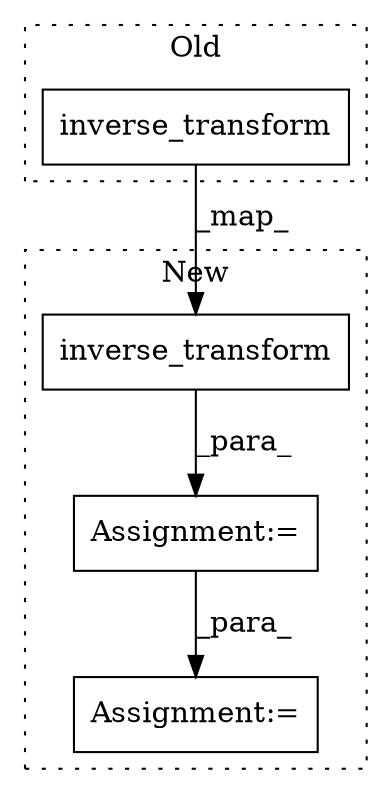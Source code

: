digraph G {
subgraph cluster0 {
1 [label="inverse_transform" a="32" s="2253,2278" l="18,1" shape="box"];
label = "Old";
style="dotted";
}
subgraph cluster1 {
2 [label="inverse_transform" a="32" s="2267,2292" l="18,1" shape="box"];
3 [label="Assignment:=" a="7" s="2247" l="1" shape="box"];
4 [label="Assignment:=" a="7" s="2333,2415" l="61,2" shape="box"];
label = "New";
style="dotted";
}
1 -> 2 [label="_map_"];
2 -> 3 [label="_para_"];
3 -> 4 [label="_para_"];
}